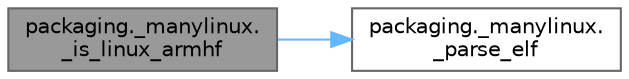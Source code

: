 digraph "packaging._manylinux._is_linux_armhf"
{
 // LATEX_PDF_SIZE
  bgcolor="transparent";
  edge [fontname=Helvetica,fontsize=10,labelfontname=Helvetica,labelfontsize=10];
  node [fontname=Helvetica,fontsize=10,shape=box,height=0.2,width=0.4];
  rankdir="LR";
  Node1 [id="Node000001",label="packaging._manylinux.\l_is_linux_armhf",height=0.2,width=0.4,color="gray40", fillcolor="grey60", style="filled", fontcolor="black",tooltip=" "];
  Node1 -> Node2 [id="edge1_Node000001_Node000002",color="steelblue1",style="solid",tooltip=" "];
  Node2 [id="Node000002",label="packaging._manylinux.\l_parse_elf",height=0.2,width=0.4,color="grey40", fillcolor="white", style="filled",URL="$namespacepackaging_1_1__manylinux.html#abf5aad047965e685cfdc0e6b874a5077",tooltip=" "];
}
